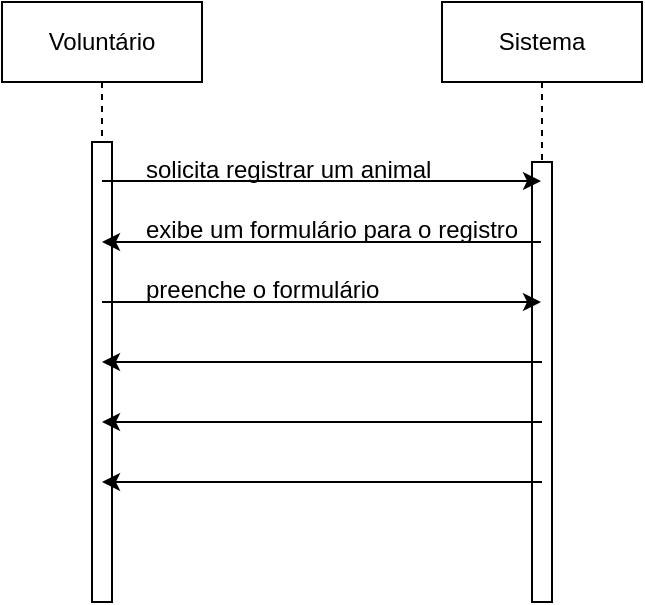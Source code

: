 <mxfile version="24.7.17">
  <diagram name="Page-1" id="2YBvvXClWsGukQMizWep">
    <mxGraphModel dx="880" dy="460" grid="0" gridSize="10" guides="1" tooltips="1" connect="1" arrows="1" fold="1" page="0" pageScale="1" pageWidth="850" pageHeight="1100" math="0" shadow="0">
      <root>
        <mxCell id="0" />
        <mxCell id="1" parent="0" />
        <mxCell id="V-z3b_9W7Ba-ZOlj4oRh-1" value="Voluntário" style="shape=umlLifeline;perimeter=lifelinePerimeter;whiteSpace=wrap;html=1;container=0;dropTarget=0;collapsible=0;recursiveResize=0;outlineConnect=0;portConstraint=eastwest;newEdgeStyle={&quot;edgeStyle&quot;:&quot;elbowEdgeStyle&quot;,&quot;elbow&quot;:&quot;vertical&quot;,&quot;curved&quot;:0,&quot;rounded&quot;:0};" parent="1" vertex="1">
          <mxGeometry x="40" y="40" width="100" height="300" as="geometry" />
        </mxCell>
        <mxCell id="V-z3b_9W7Ba-ZOlj4oRh-2" value="" style="html=1;points=[];perimeter=orthogonalPerimeter;outlineConnect=0;targetShapes=umlLifeline;portConstraint=eastwest;newEdgeStyle={&quot;edgeStyle&quot;:&quot;elbowEdgeStyle&quot;,&quot;elbow&quot;:&quot;vertical&quot;,&quot;curved&quot;:0,&quot;rounded&quot;:0};" parent="V-z3b_9W7Ba-ZOlj4oRh-1" vertex="1">
          <mxGeometry x="45" y="70" width="10" height="230" as="geometry" />
        </mxCell>
        <mxCell id="V-z3b_9W7Ba-ZOlj4oRh-3" value="Sistema" style="shape=umlLifeline;perimeter=lifelinePerimeter;whiteSpace=wrap;html=1;container=0;dropTarget=0;collapsible=0;recursiveResize=0;outlineConnect=0;portConstraint=eastwest;newEdgeStyle={&quot;edgeStyle&quot;:&quot;elbowEdgeStyle&quot;,&quot;elbow&quot;:&quot;vertical&quot;,&quot;curved&quot;:0,&quot;rounded&quot;:0};" parent="1" vertex="1">
          <mxGeometry x="260" y="40" width="100" height="300" as="geometry" />
        </mxCell>
        <mxCell id="V-z3b_9W7Ba-ZOlj4oRh-4" value="" style="html=1;points=[];perimeter=orthogonalPerimeter;outlineConnect=0;targetShapes=umlLifeline;portConstraint=eastwest;newEdgeStyle={&quot;edgeStyle&quot;:&quot;elbowEdgeStyle&quot;,&quot;elbow&quot;:&quot;vertical&quot;,&quot;curved&quot;:0,&quot;rounded&quot;:0};" parent="V-z3b_9W7Ba-ZOlj4oRh-3" vertex="1">
          <mxGeometry x="45" y="80" width="10" height="220" as="geometry" />
        </mxCell>
        <mxCell id="V-z3b_9W7Ba-ZOlj4oRh-5" value="" style="endArrow=classic;html=1;rounded=0;" parent="1" target="V-z3b_9W7Ba-ZOlj4oRh-3" edge="1">
          <mxGeometry width="50" height="50" relative="1" as="geometry">
            <mxPoint x="90" y="129.5" as="sourcePoint" />
            <mxPoint x="270" y="129.5" as="targetPoint" />
          </mxGeometry>
        </mxCell>
        <mxCell id="V-z3b_9W7Ba-ZOlj4oRh-6" value="solicita registrar um animal" style="text;whiteSpace=wrap;html=1;" parent="1" vertex="1">
          <mxGeometry x="110" y="110" width="183" height="40" as="geometry" />
        </mxCell>
        <mxCell id="V-z3b_9W7Ba-ZOlj4oRh-7" value="" style="endArrow=classic;html=1;rounded=0;" parent="1" source="V-z3b_9W7Ba-ZOlj4oRh-3" edge="1">
          <mxGeometry width="50" height="50" relative="1" as="geometry">
            <mxPoint x="270" y="160" as="sourcePoint" />
            <mxPoint x="90" y="160" as="targetPoint" />
          </mxGeometry>
        </mxCell>
        <mxCell id="V-z3b_9W7Ba-ZOlj4oRh-8" value="exibe um formulário para o registro" style="text;whiteSpace=wrap;html=1;" parent="1" vertex="1">
          <mxGeometry x="110" y="140" width="222" height="40" as="geometry" />
        </mxCell>
        <mxCell id="V-z3b_9W7Ba-ZOlj4oRh-9" value="" style="endArrow=classic;html=1;rounded=0;" parent="1" source="V-z3b_9W7Ba-ZOlj4oRh-1" target="V-z3b_9W7Ba-ZOlj4oRh-3" edge="1">
          <mxGeometry width="50" height="50" relative="1" as="geometry">
            <mxPoint x="400" y="270" as="sourcePoint" />
            <mxPoint x="450" y="220" as="targetPoint" />
          </mxGeometry>
        </mxCell>
        <mxCell id="V-z3b_9W7Ba-ZOlj4oRh-10" value=" preenche o formulário" style="text;whiteSpace=wrap;html=1;" parent="1" vertex="1">
          <mxGeometry x="110" y="170" width="200" height="40" as="geometry" />
        </mxCell>
        <mxCell id="V-z3b_9W7Ba-ZOlj4oRh-11" value="" style="endArrow=classic;html=1;rounded=0;" parent="1" edge="1">
          <mxGeometry width="50" height="50" relative="1" as="geometry">
            <mxPoint x="310" y="220" as="sourcePoint" />
            <mxPoint x="90" y="220" as="targetPoint" />
          </mxGeometry>
        </mxCell>
        <mxCell id="V-z3b_9W7Ba-ZOlj4oRh-12" value="" style="endArrow=classic;html=1;rounded=0;" parent="1" edge="1">
          <mxGeometry width="50" height="50" relative="1" as="geometry">
            <mxPoint x="310" y="250" as="sourcePoint" />
            <mxPoint x="90" y="250" as="targetPoint" />
          </mxGeometry>
        </mxCell>
        <mxCell id="V-z3b_9W7Ba-ZOlj4oRh-13" value="" style="endArrow=classic;html=1;rounded=0;" parent="1" edge="1">
          <mxGeometry width="50" height="50" relative="1" as="geometry">
            <mxPoint x="310" y="280" as="sourcePoint" />
            <mxPoint x="90" y="280" as="targetPoint" />
          </mxGeometry>
        </mxCell>
      </root>
    </mxGraphModel>
  </diagram>
</mxfile>
